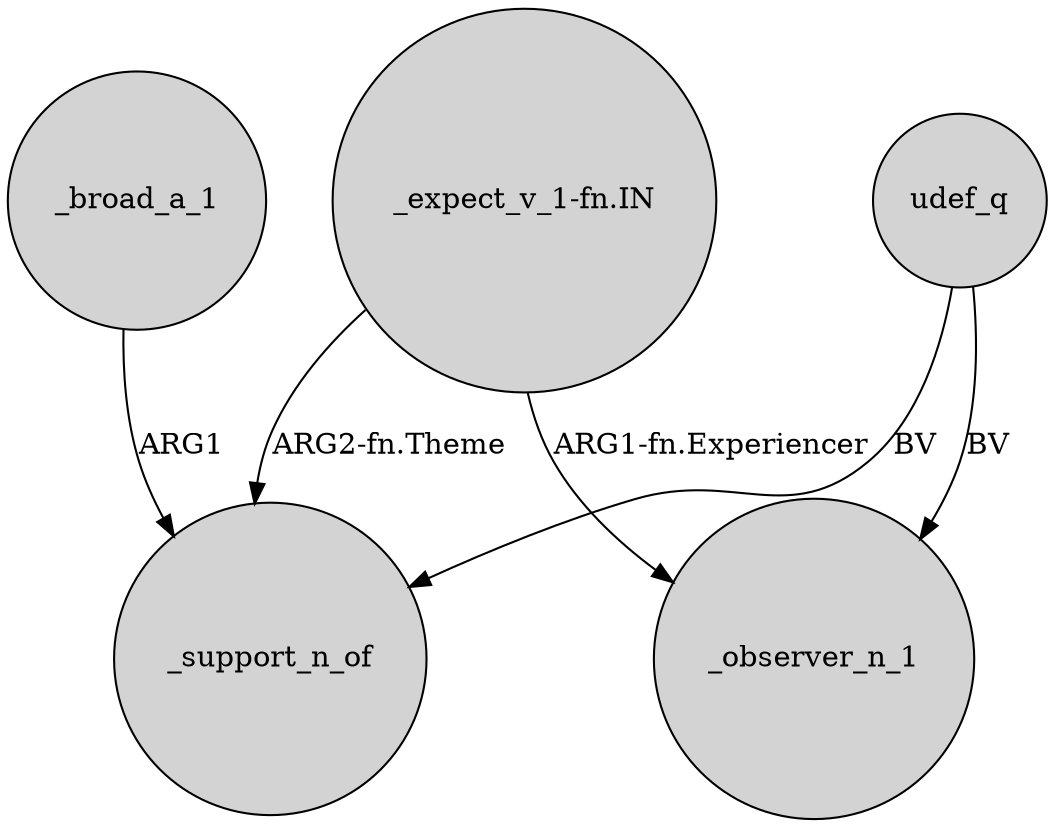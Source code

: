 digraph {
	node [shape=circle style=filled]
	udef_q -> _support_n_of [label=BV]
	udef_q -> _observer_n_1 [label=BV]
	"_expect_v_1-fn.IN" -> _observer_n_1 [label="ARG1-fn.Experiencer"]
	"_expect_v_1-fn.IN" -> _support_n_of [label="ARG2-fn.Theme"]
	_broad_a_1 -> _support_n_of [label=ARG1]
}
